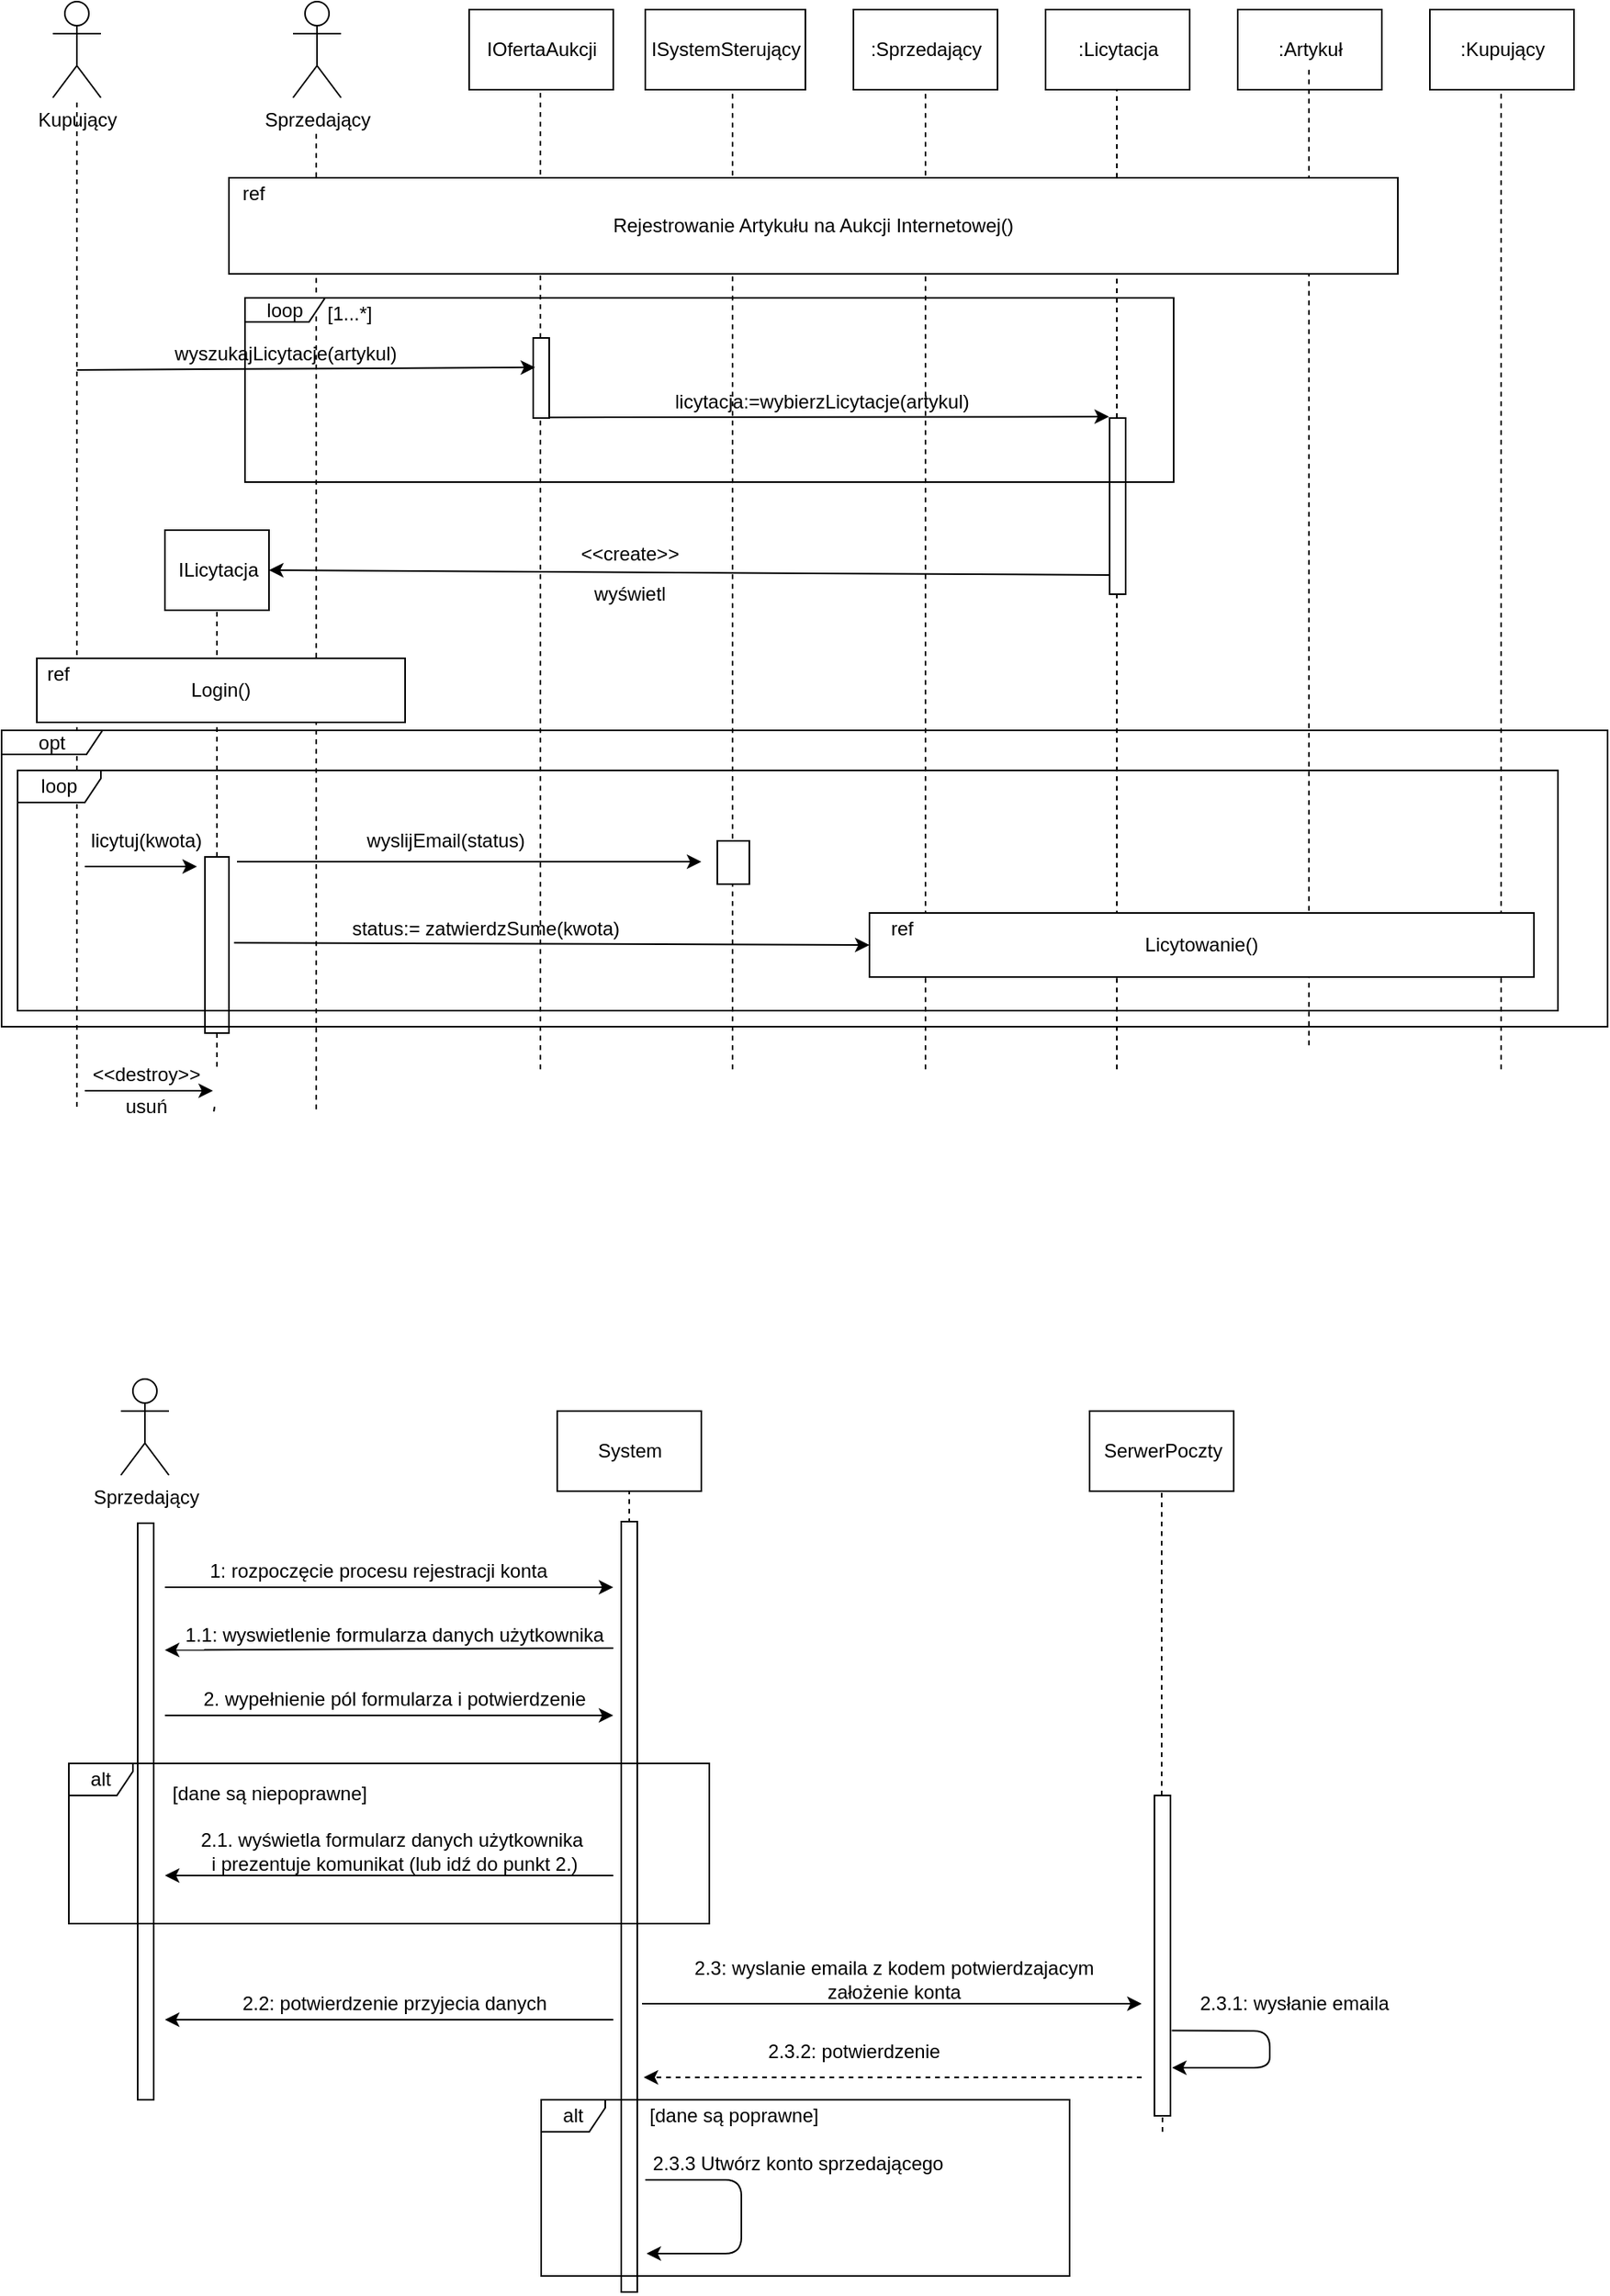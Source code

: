 <mxfile version="12.3.5" type="github" pages="1">
  <diagram id="4SWU4eUbrJS28rjVWbkO" name="Page-1">
    <mxGraphModel dx="1024" dy="526" grid="1" gridSize="10" guides="1" tooltips="1" connect="1" arrows="1" fold="1" page="1" pageScale="1" pageWidth="827" pageHeight="1169" math="0" shadow="0">
      <root>
        <mxCell id="0"/>
        <mxCell id="1" parent="0"/>
        <mxCell id="aX9fKnEM7WXx84HFnky1-1" value="Kupujący" style="shape=umlActor;verticalLabelPosition=bottom;labelBackgroundColor=#ffffff;verticalAlign=top;html=1;outlineConnect=0;" vertex="1" parent="1">
          <mxGeometry x="60" y="60" width="30" height="60" as="geometry"/>
        </mxCell>
        <mxCell id="aX9fKnEM7WXx84HFnky1-9" value="" style="endArrow=none;dashed=1;html=1;" edge="1" parent="1" target="aX9fKnEM7WXx84HFnky1-1">
          <mxGeometry width="50" height="50" relative="1" as="geometry">
            <mxPoint x="75" y="750" as="sourcePoint"/>
            <mxPoint x="100" y="160" as="targetPoint"/>
          </mxGeometry>
        </mxCell>
        <mxCell id="aX9fKnEM7WXx84HFnky1-10" value="Sprzedający" style="shape=umlActor;verticalLabelPosition=bottom;labelBackgroundColor=#ffffff;verticalAlign=top;html=1;outlineConnect=0;" vertex="1" parent="1">
          <mxGeometry x="210" y="60" width="30" height="60" as="geometry"/>
        </mxCell>
        <mxCell id="aX9fKnEM7WXx84HFnky1-14" value="" style="endArrow=none;dashed=1;html=1;" edge="1" parent="1">
          <mxGeometry width="50" height="50" relative="1" as="geometry">
            <mxPoint x="224.5" y="751.6" as="sourcePoint"/>
            <mxPoint x="224.5" y="140" as="targetPoint"/>
          </mxGeometry>
        </mxCell>
        <mxCell id="aX9fKnEM7WXx84HFnky1-17" value="IOfertaAukcji" style="html=1;" vertex="1" parent="1">
          <mxGeometry x="320" y="65" width="90" height="50" as="geometry"/>
        </mxCell>
        <mxCell id="aX9fKnEM7WXx84HFnky1-18" value="ISystemSterujący" style="html=1;" vertex="1" parent="1">
          <mxGeometry x="430" y="65" width="100" height="50" as="geometry"/>
        </mxCell>
        <mxCell id="aX9fKnEM7WXx84HFnky1-20" value=":Sprzedający" style="html=1;" vertex="1" parent="1">
          <mxGeometry x="560" y="65" width="90" height="50" as="geometry"/>
        </mxCell>
        <mxCell id="aX9fKnEM7WXx84HFnky1-22" value=":Licytacja" style="html=1;" vertex="1" parent="1">
          <mxGeometry x="680" y="65" width="90" height="50" as="geometry"/>
        </mxCell>
        <mxCell id="aX9fKnEM7WXx84HFnky1-24" value=":Artykuł" style="html=1;" vertex="1" parent="1">
          <mxGeometry x="800" y="65" width="90" height="50" as="geometry"/>
        </mxCell>
        <mxCell id="aX9fKnEM7WXx84HFnky1-26" value=":Kupujący" style="html=1;" vertex="1" parent="1">
          <mxGeometry x="920" y="65" width="90" height="50" as="geometry"/>
        </mxCell>
        <mxCell id="aX9fKnEM7WXx84HFnky1-28" value="" style="endArrow=none;dashed=1;html=1;" edge="1" parent="1" source="aX9fKnEM7WXx84HFnky1-35">
          <mxGeometry width="50" height="50" relative="1" as="geometry">
            <mxPoint x="364.5" y="726.6" as="sourcePoint"/>
            <mxPoint x="364.5" y="115" as="targetPoint"/>
          </mxGeometry>
        </mxCell>
        <mxCell id="aX9fKnEM7WXx84HFnky1-29" value="" style="endArrow=none;dashed=1;html=1;" edge="1" parent="1">
          <mxGeometry width="50" height="50" relative="1" as="geometry">
            <mxPoint x="484.5" y="726.6" as="sourcePoint"/>
            <mxPoint x="484.5" y="115" as="targetPoint"/>
          </mxGeometry>
        </mxCell>
        <mxCell id="aX9fKnEM7WXx84HFnky1-30" value="" style="endArrow=none;dashed=1;html=1;" edge="1" parent="1">
          <mxGeometry width="50" height="50" relative="1" as="geometry">
            <mxPoint x="605" y="726.6" as="sourcePoint"/>
            <mxPoint x="605" y="115" as="targetPoint"/>
          </mxGeometry>
        </mxCell>
        <mxCell id="aX9fKnEM7WXx84HFnky1-31" value="" style="endArrow=none;dashed=1;html=1;" edge="1" parent="1" source="aX9fKnEM7WXx84HFnky1-48">
          <mxGeometry width="50" height="50" relative="1" as="geometry">
            <mxPoint x="724.5" y="726.6" as="sourcePoint"/>
            <mxPoint x="724.5" y="115" as="targetPoint"/>
          </mxGeometry>
        </mxCell>
        <mxCell id="aX9fKnEM7WXx84HFnky1-32" value="" style="endArrow=none;dashed=1;html=1;" edge="1" parent="1">
          <mxGeometry width="50" height="50" relative="1" as="geometry">
            <mxPoint x="844.5" y="711.6" as="sourcePoint"/>
            <mxPoint x="844.5" y="100" as="targetPoint"/>
          </mxGeometry>
        </mxCell>
        <mxCell id="aX9fKnEM7WXx84HFnky1-33" value="" style="endArrow=none;dashed=1;html=1;" edge="1" parent="1">
          <mxGeometry width="50" height="50" relative="1" as="geometry">
            <mxPoint x="964.5" y="726.6" as="sourcePoint"/>
            <mxPoint x="964.5" y="115" as="targetPoint"/>
          </mxGeometry>
        </mxCell>
        <mxCell id="aX9fKnEM7WXx84HFnky1-40" value="Rejestrowanie Artykułu na Aukcji Internetowej()" style="rounded=0;whiteSpace=wrap;html=1;fillColor=#ffffff;" vertex="1" parent="1">
          <mxGeometry x="170" y="170" width="730" height="60" as="geometry"/>
        </mxCell>
        <mxCell id="aX9fKnEM7WXx84HFnky1-51" value="" style="rounded=0;orthogonalLoop=1;jettySize=auto;html=1;entryX=-0.04;entryY=-0.008;entryDx=0;entryDy=0;entryPerimeter=0;exitX=1;exitY=0.992;exitDx=0;exitDy=0;exitPerimeter=0;" edge="1" parent="1" source="aX9fKnEM7WXx84HFnky1-35" target="aX9fKnEM7WXx84HFnky1-48">
          <mxGeometry relative="1" as="geometry">
            <mxPoint x="380" y="320" as="sourcePoint"/>
            <mxPoint x="450" y="295" as="targetPoint"/>
          </mxGeometry>
        </mxCell>
        <mxCell id="aX9fKnEM7WXx84HFnky1-35" value="" style="html=1;points=[];perimeter=orthogonalPerimeter;fillColor=#ffffff;" vertex="1" parent="1">
          <mxGeometry x="360" y="270" width="10" height="50" as="geometry"/>
        </mxCell>
        <mxCell id="aX9fKnEM7WXx84HFnky1-41" value="" style="endArrow=none;dashed=1;html=1;" edge="1" parent="1" target="aX9fKnEM7WXx84HFnky1-35">
          <mxGeometry width="50" height="50" relative="1" as="geometry">
            <mxPoint x="364.5" y="726.6" as="sourcePoint"/>
            <mxPoint x="364.5" y="115" as="targetPoint"/>
          </mxGeometry>
        </mxCell>
        <mxCell id="aX9fKnEM7WXx84HFnky1-42" value="" style="endArrow=classic;html=1;entryX=0.12;entryY=0.368;entryDx=0;entryDy=0;entryPerimeter=0;" edge="1" parent="1" target="aX9fKnEM7WXx84HFnky1-35">
          <mxGeometry width="50" height="50" relative="1" as="geometry">
            <mxPoint x="75" y="290" as="sourcePoint"/>
            <mxPoint x="155" y="290" as="targetPoint"/>
          </mxGeometry>
        </mxCell>
        <mxCell id="aX9fKnEM7WXx84HFnky1-45" value="wyszukajLicytacje(artykul)" style="text;html=1;align=center;verticalAlign=middle;resizable=0;points=[];;autosize=1;" vertex="1" parent="1">
          <mxGeometry x="130" y="270" width="150" height="20" as="geometry"/>
        </mxCell>
        <mxCell id="aX9fKnEM7WXx84HFnky1-48" value="" style="html=1;points=[];perimeter=orthogonalPerimeter;fillColor=#ffffff;" vertex="1" parent="1">
          <mxGeometry x="720" y="320" width="10" height="110" as="geometry"/>
        </mxCell>
        <mxCell id="aX9fKnEM7WXx84HFnky1-49" value="" style="endArrow=none;dashed=1;html=1;" edge="1" parent="1" target="aX9fKnEM7WXx84HFnky1-48">
          <mxGeometry width="50" height="50" relative="1" as="geometry">
            <mxPoint x="724.5" y="726.6" as="sourcePoint"/>
            <mxPoint x="724.5" y="115" as="targetPoint"/>
          </mxGeometry>
        </mxCell>
        <mxCell id="aX9fKnEM7WXx84HFnky1-52" value="licytacja:=wybierzLicytacje(artykul)" style="text;html=1;align=center;verticalAlign=middle;resizable=0;points=[];;autosize=1;" vertex="1" parent="1">
          <mxGeometry x="440" y="300" width="200" height="20" as="geometry"/>
        </mxCell>
        <mxCell id="aX9fKnEM7WXx84HFnky1-53" value="loop" style="shape=umlFrame;whiteSpace=wrap;html=1;fillColor=#ffffff;width=50;height=15;" vertex="1" parent="1">
          <mxGeometry x="180" y="245" width="580" height="115" as="geometry"/>
        </mxCell>
        <mxCell id="aX9fKnEM7WXx84HFnky1-54" value="[1...*]" style="text;html=1;align=center;verticalAlign=middle;resizable=0;points=[];;autosize=1;" vertex="1" parent="1">
          <mxGeometry x="225" y="245" width="40" height="20" as="geometry"/>
        </mxCell>
        <mxCell id="aX9fKnEM7WXx84HFnky1-55" value="ref" style="text;html=1;align=center;verticalAlign=middle;resizable=0;points=[];;autosize=1;" vertex="1" parent="1">
          <mxGeometry x="170" y="170" width="30" height="20" as="geometry"/>
        </mxCell>
        <mxCell id="aX9fKnEM7WXx84HFnky1-56" value="ILicytacja" style="html=1;" vertex="1" parent="1">
          <mxGeometry x="130" y="390" width="65" height="50" as="geometry"/>
        </mxCell>
        <mxCell id="aX9fKnEM7WXx84HFnky1-60" value="" style="endArrow=classic;html=1;entryX=1;entryY=0.5;entryDx=0;entryDy=0;exitX=-0.04;exitY=0.891;exitDx=0;exitDy=0;exitPerimeter=0;" edge="1" parent="1" source="aX9fKnEM7WXx84HFnky1-48" target="aX9fKnEM7WXx84HFnky1-56">
          <mxGeometry width="50" height="50" relative="1" as="geometry">
            <mxPoint x="390" y="460" as="sourcePoint"/>
            <mxPoint x="440" y="410" as="targetPoint"/>
          </mxGeometry>
        </mxCell>
        <mxCell id="aX9fKnEM7WXx84HFnky1-61" value="&amp;lt;&amp;lt;create&amp;gt;&amp;gt;" style="text;html=1;align=center;verticalAlign=middle;resizable=0;points=[];;autosize=1;" vertex="1" parent="1">
          <mxGeometry x="380" y="395" width="80" height="20" as="geometry"/>
        </mxCell>
        <mxCell id="aX9fKnEM7WXx84HFnky1-63" value="wyświetl" style="text;html=1;align=center;verticalAlign=middle;resizable=0;points=[];;autosize=1;" vertex="1" parent="1">
          <mxGeometry x="390" y="420" width="60" height="20" as="geometry"/>
        </mxCell>
        <mxCell id="aX9fKnEM7WXx84HFnky1-69" value="" style="endArrow=none;dashed=1;html=1;" edge="1" parent="1" source="aX9fKnEM7WXx84HFnky1-74" target="aX9fKnEM7WXx84HFnky1-56">
          <mxGeometry width="50" height="50" relative="1" as="geometry">
            <mxPoint x="161" y="1052" as="sourcePoint"/>
            <mxPoint x="137" y="440" as="targetPoint"/>
          </mxGeometry>
        </mxCell>
        <mxCell id="aX9fKnEM7WXx84HFnky1-70" value="" style="endArrow=classic;html=1;" edge="1" parent="1">
          <mxGeometry width="50" height="50" relative="1" as="geometry">
            <mxPoint x="80" y="600" as="sourcePoint"/>
            <mxPoint x="150" y="600" as="targetPoint"/>
          </mxGeometry>
        </mxCell>
        <mxCell id="aX9fKnEM7WXx84HFnky1-71" value="licytuj(kwota)" style="text;html=1;align=center;verticalAlign=middle;resizable=0;points=[];;autosize=1;" vertex="1" parent="1">
          <mxGeometry x="72.5" y="574" width="90" height="20" as="geometry"/>
        </mxCell>
        <mxCell id="aX9fKnEM7WXx84HFnky1-74" value="" style="html=1;points=[];perimeter=orthogonalPerimeter;fillColor=#ffffff;" vertex="1" parent="1">
          <mxGeometry x="155" y="594" width="15" height="110" as="geometry"/>
        </mxCell>
        <mxCell id="aX9fKnEM7WXx84HFnky1-75" value="" style="endArrow=none;dashed=1;html=1;" edge="1" parent="1" source="aX9fKnEM7WXx84HFnky1-84" target="aX9fKnEM7WXx84HFnky1-74">
          <mxGeometry width="50" height="50" relative="1" as="geometry">
            <mxPoint x="161" y="750" as="sourcePoint"/>
            <mxPoint x="162.441" y="440" as="targetPoint"/>
          </mxGeometry>
        </mxCell>
        <mxCell id="aX9fKnEM7WXx84HFnky1-76" value="" style="endArrow=classic;html=1;" edge="1" parent="1">
          <mxGeometry width="50" height="50" relative="1" as="geometry">
            <mxPoint x="80" y="740" as="sourcePoint"/>
            <mxPoint x="160" y="740" as="targetPoint"/>
          </mxGeometry>
        </mxCell>
        <mxCell id="aX9fKnEM7WXx84HFnky1-77" value="&amp;lt;&amp;lt;destroy&amp;gt;&amp;gt;" style="text;html=1;align=center;verticalAlign=middle;resizable=0;points=[];;autosize=1;" vertex="1" parent="1">
          <mxGeometry x="77.5" y="720" width="80" height="20" as="geometry"/>
        </mxCell>
        <mxCell id="aX9fKnEM7WXx84HFnky1-78" value="usuń" style="text;html=1;align=center;verticalAlign=middle;resizable=0;points=[];;autosize=1;" vertex="1" parent="1">
          <mxGeometry x="97.5" y="740" width="40" height="20" as="geometry"/>
        </mxCell>
        <mxCell id="aX9fKnEM7WXx84HFnky1-80" value="Licytowanie()" style="rounded=0;whiteSpace=wrap;html=1;fillColor=#ffffff;" vertex="1" parent="1">
          <mxGeometry x="570" y="629" width="415" height="40" as="geometry"/>
        </mxCell>
        <mxCell id="aX9fKnEM7WXx84HFnky1-81" value="" style="endArrow=classic;html=1;entryX=0;entryY=0.5;entryDx=0;entryDy=0;exitX=1.213;exitY=0.487;exitDx=0;exitDy=0;exitPerimeter=0;" edge="1" parent="1" source="aX9fKnEM7WXx84HFnky1-74" target="aX9fKnEM7WXx84HFnky1-80">
          <mxGeometry width="50" height="50" relative="1" as="geometry">
            <mxPoint x="255" y="694" as="sourcePoint"/>
            <mxPoint x="305" y="644" as="targetPoint"/>
          </mxGeometry>
        </mxCell>
        <mxCell id="aX9fKnEM7WXx84HFnky1-82" value="status:= zatwierdzSume(kwota)" style="text;html=1;align=center;verticalAlign=middle;resizable=0;points=[];;autosize=1;" vertex="1" parent="1">
          <mxGeometry x="240" y="629" width="180" height="20" as="geometry"/>
        </mxCell>
        <mxCell id="aX9fKnEM7WXx84HFnky1-84" value="" style="shape=image;html=1;verticalAlign=top;verticalLabelPosition=bottom;labelBackgroundColor=#ffffff;imageAspect=0;aspect=fixed;image=https://cdn4.iconfinder.com/data/icons/feather/24/x-128.png;fillColor=#ffffff;" vertex="1" parent="1">
          <mxGeometry x="147.5" y="725" width="30" height="30" as="geometry"/>
        </mxCell>
        <mxCell id="aX9fKnEM7WXx84HFnky1-85" value="" style="endArrow=none;dashed=1;html=1;" edge="1" parent="1" target="aX9fKnEM7WXx84HFnky1-84">
          <mxGeometry width="50" height="50" relative="1" as="geometry">
            <mxPoint x="161" y="750" as="sourcePoint"/>
            <mxPoint x="161" y="704" as="targetPoint"/>
          </mxGeometry>
        </mxCell>
        <mxCell id="aX9fKnEM7WXx84HFnky1-86" value="loop" style="shape=umlFrame;whiteSpace=wrap;html=1;fillColor=#ffffff;width=52;height=20;" vertex="1" parent="1">
          <mxGeometry x="38" y="540" width="962" height="150" as="geometry"/>
        </mxCell>
        <mxCell id="aX9fKnEM7WXx84HFnky1-87" value="ref" style="text;html=1;align=center;verticalAlign=middle;resizable=0;points=[];;autosize=1;" vertex="1" parent="1">
          <mxGeometry x="575" y="629" width="30" height="20" as="geometry"/>
        </mxCell>
        <mxCell id="aX9fKnEM7WXx84HFnky1-88" value="opt" style="shape=umlFrame;whiteSpace=wrap;html=1;fillColor=#ffffff;width=63;height=15;" vertex="1" parent="1">
          <mxGeometry x="28" y="515" width="1003" height="185" as="geometry"/>
        </mxCell>
        <mxCell id="aX9fKnEM7WXx84HFnky1-89" value="Sprzedający" style="shape=umlActor;verticalLabelPosition=bottom;labelBackgroundColor=#ffffff;verticalAlign=top;html=1;fillColor=#ffffff;" vertex="1" parent="1">
          <mxGeometry x="102.5" y="920" width="30" height="60" as="geometry"/>
        </mxCell>
        <mxCell id="aX9fKnEM7WXx84HFnky1-97" value="" style="html=1;points=[];perimeter=orthogonalPerimeter;fillColor=#ffffff;" vertex="1" parent="1">
          <mxGeometry x="113" y="1010" width="10" height="360" as="geometry"/>
        </mxCell>
        <mxCell id="aX9fKnEM7WXx84HFnky1-98" value="System" style="html=1;" vertex="1" parent="1">
          <mxGeometry x="375" y="940" width="90" height="50" as="geometry"/>
        </mxCell>
        <mxCell id="aX9fKnEM7WXx84HFnky1-99" value="SerwerPoczty" style="html=1;" vertex="1" parent="1">
          <mxGeometry x="707.5" y="940" width="90" height="50" as="geometry"/>
        </mxCell>
        <mxCell id="aX9fKnEM7WXx84HFnky1-100" value="" style="endArrow=none;dashed=1;html=1;entryX=0.5;entryY=1;entryDx=0;entryDy=0;" edge="1" parent="1" target="aX9fKnEM7WXx84HFnky1-98">
          <mxGeometry width="50" height="50" relative="1" as="geometry">
            <mxPoint x="420" y="1490" as="sourcePoint"/>
            <mxPoint x="305" y="1110" as="targetPoint"/>
          </mxGeometry>
        </mxCell>
        <mxCell id="aX9fKnEM7WXx84HFnky1-101" value="" style="endArrow=classic;html=1;" edge="1" parent="1">
          <mxGeometry width="50" height="50" relative="1" as="geometry">
            <mxPoint x="130" y="1050" as="sourcePoint"/>
            <mxPoint x="410" y="1050" as="targetPoint"/>
          </mxGeometry>
        </mxCell>
        <mxCell id="aX9fKnEM7WXx84HFnky1-102" value="1: rozpoczęcie procesu rejestracji konta" style="text;html=1;align=center;verticalAlign=middle;resizable=0;points=[];;autosize=1;" vertex="1" parent="1">
          <mxGeometry x="147.5" y="1030" width="230" height="20" as="geometry"/>
        </mxCell>
        <mxCell id="aX9fKnEM7WXx84HFnky1-103" value="" style="endArrow=classic;html=1;entryX=-0.009;entryY=0.96;entryDx=0;entryDy=0;entryPerimeter=0;" edge="1" parent="1" target="aX9fKnEM7WXx84HFnky1-105">
          <mxGeometry width="50" height="50" relative="1" as="geometry">
            <mxPoint x="410" y="1088" as="sourcePoint"/>
            <mxPoint x="80" y="1360" as="targetPoint"/>
          </mxGeometry>
        </mxCell>
        <mxCell id="aX9fKnEM7WXx84HFnky1-105" value="1.1: wyswietlenie formularza danych użytkownika" style="text;html=1;align=center;verticalAlign=middle;resizable=0;points=[];;autosize=1;" vertex="1" parent="1">
          <mxGeometry x="132.5" y="1070" width="280" height="20" as="geometry"/>
        </mxCell>
        <mxCell id="aX9fKnEM7WXx84HFnky1-107" value="" style="endArrow=classic;html=1;" edge="1" parent="1">
          <mxGeometry width="50" height="50" relative="1" as="geometry">
            <mxPoint x="130" y="1130" as="sourcePoint"/>
            <mxPoint x="410" y="1130" as="targetPoint"/>
          </mxGeometry>
        </mxCell>
        <mxCell id="aX9fKnEM7WXx84HFnky1-108" value="2. wypełnienie pól formularza i potwierdzenie" style="text;html=1;align=center;verticalAlign=middle;resizable=0;points=[];;autosize=1;" vertex="1" parent="1">
          <mxGeometry x="147.5" y="1110" width="250" height="20" as="geometry"/>
        </mxCell>
        <mxCell id="aX9fKnEM7WXx84HFnky1-109" value="" style="endArrow=classic;html=1;" edge="1" parent="1">
          <mxGeometry width="50" height="50" relative="1" as="geometry">
            <mxPoint x="410" y="1230" as="sourcePoint"/>
            <mxPoint x="130" y="1230" as="targetPoint"/>
          </mxGeometry>
        </mxCell>
        <mxCell id="aX9fKnEM7WXx84HFnky1-110" value="2.1. wyświetla formularz danych użytkownika&amp;nbsp;&lt;br&gt;i prezentuje komunikat (lub idź do punkt 2.)" style="text;html=1;align=center;verticalAlign=middle;resizable=0;points=[];;autosize=1;" vertex="1" parent="1">
          <mxGeometry x="142.5" y="1200" width="260" height="30" as="geometry"/>
        </mxCell>
        <mxCell id="aX9fKnEM7WXx84HFnky1-112" value="[dane są niepoprawne]" style="text;html=1;align=center;verticalAlign=middle;resizable=0;points=[];;autosize=1;" vertex="1" parent="1">
          <mxGeometry x="125" y="1169" width="140" height="20" as="geometry"/>
        </mxCell>
        <mxCell id="aX9fKnEM7WXx84HFnky1-114" value="2.2: potwierdzenie przyjecia danych" style="text;html=1;align=center;verticalAlign=middle;resizable=0;points=[];;autosize=1;" vertex="1" parent="1">
          <mxGeometry x="167.5" y="1300" width="210" height="20" as="geometry"/>
        </mxCell>
        <mxCell id="aX9fKnEM7WXx84HFnky1-115" value="" style="endArrow=classic;html=1;" edge="1" parent="1">
          <mxGeometry width="50" height="50" relative="1" as="geometry">
            <mxPoint x="410" y="1320" as="sourcePoint"/>
            <mxPoint x="130" y="1320" as="targetPoint"/>
          </mxGeometry>
        </mxCell>
        <mxCell id="aX9fKnEM7WXx84HFnky1-116" value="" style="html=1;points=[];perimeter=orthogonalPerimeter;fillColor=#ffffff;" vertex="1" parent="1">
          <mxGeometry x="415" y="1009" width="10" height="481" as="geometry"/>
        </mxCell>
        <mxCell id="aX9fKnEM7WXx84HFnky1-113" value="alt" style="shape=umlFrame;whiteSpace=wrap;html=1;fillColor=#ffffff;width=40;height=20;" vertex="1" parent="1">
          <mxGeometry x="70" y="1160" width="400" height="100" as="geometry"/>
        </mxCell>
        <mxCell id="aX9fKnEM7WXx84HFnky1-117" value="" style="endArrow=none;dashed=1;html=1;entryX=0.5;entryY=1;entryDx=0;entryDy=0;" edge="1" parent="1" source="aX9fKnEM7WXx84HFnky1-122" target="aX9fKnEM7WXx84HFnky1-99">
          <mxGeometry width="50" height="50" relative="1" as="geometry">
            <mxPoint x="753" y="1390" as="sourcePoint"/>
            <mxPoint x="730" y="1100" as="targetPoint"/>
          </mxGeometry>
        </mxCell>
        <mxCell id="aX9fKnEM7WXx84HFnky1-118" value="" style="endArrow=classic;html=1;" edge="1" parent="1">
          <mxGeometry width="50" height="50" relative="1" as="geometry">
            <mxPoint x="428" y="1310" as="sourcePoint"/>
            <mxPoint x="740" y="1310" as="targetPoint"/>
          </mxGeometry>
        </mxCell>
        <mxCell id="aX9fKnEM7WXx84HFnky1-119" value="2.3: wyslanie emaila z kodem potwierdzajacym&lt;br&gt;założenie konta" style="text;html=1;align=center;verticalAlign=middle;resizable=0;points=[];;autosize=1;" vertex="1" parent="1">
          <mxGeometry x="450" y="1280" width="270" height="30" as="geometry"/>
        </mxCell>
        <mxCell id="aX9fKnEM7WXx84HFnky1-120" value="" style="endArrow=classic;html=1;dashed=1;" edge="1" parent="1">
          <mxGeometry width="50" height="50" relative="1" as="geometry">
            <mxPoint x="740" y="1356" as="sourcePoint"/>
            <mxPoint x="429" y="1356" as="targetPoint"/>
          </mxGeometry>
        </mxCell>
        <mxCell id="aX9fKnEM7WXx84HFnky1-121" value="2.3.2: potwierdzenie" style="text;html=1;align=center;verticalAlign=middle;resizable=0;points=[];;autosize=1;" vertex="1" parent="1">
          <mxGeometry x="500" y="1330" width="120" height="20" as="geometry"/>
        </mxCell>
        <mxCell id="aX9fKnEM7WXx84HFnky1-122" value="" style="html=1;points=[];perimeter=orthogonalPerimeter;fillColor=#ffffff;" vertex="1" parent="1">
          <mxGeometry x="748" y="1180" width="10" height="200" as="geometry"/>
        </mxCell>
        <mxCell id="aX9fKnEM7WXx84HFnky1-123" value="" style="endArrow=none;dashed=1;html=1;entryX=0.5;entryY=1;entryDx=0;entryDy=0;" edge="1" parent="1" target="aX9fKnEM7WXx84HFnky1-122">
          <mxGeometry width="50" height="50" relative="1" as="geometry">
            <mxPoint x="753" y="1390" as="sourcePoint"/>
            <mxPoint x="752.5" y="990" as="targetPoint"/>
          </mxGeometry>
        </mxCell>
        <mxCell id="aX9fKnEM7WXx84HFnky1-124" value="" style="endArrow=classic;html=1;exitX=1.08;exitY=0.734;exitDx=0;exitDy=0;exitPerimeter=0;" edge="1" parent="1" source="aX9fKnEM7WXx84HFnky1-122">
          <mxGeometry width="50" height="50" relative="1" as="geometry">
            <mxPoint x="795" y="1325" as="sourcePoint"/>
            <mxPoint x="759" y="1350" as="targetPoint"/>
            <Array as="points">
              <mxPoint x="820" y="1327"/>
              <mxPoint x="820" y="1350"/>
            </Array>
          </mxGeometry>
        </mxCell>
        <mxCell id="aX9fKnEM7WXx84HFnky1-125" value="2.3.1: wysłanie emaila" style="text;html=1;align=center;verticalAlign=middle;resizable=0;points=[];;autosize=1;" vertex="1" parent="1">
          <mxGeometry x="770" y="1300" width="130" height="20" as="geometry"/>
        </mxCell>
        <mxCell id="aX9fKnEM7WXx84HFnky1-66" value="Login()" style="rounded=0;whiteSpace=wrap;html=1;fillColor=#ffffff;" vertex="1" parent="1">
          <mxGeometry x="50" y="470" width="230" height="40" as="geometry"/>
        </mxCell>
        <mxCell id="aX9fKnEM7WXx84HFnky1-67" value="ref" style="text;html=1;align=center;verticalAlign=middle;resizable=0;points=[];;autosize=1;" vertex="1" parent="1">
          <mxGeometry x="47.5" y="470" width="30" height="20" as="geometry"/>
        </mxCell>
        <mxCell id="aX9fKnEM7WXx84HFnky1-128" value="" style="endArrow=classic;html=1;entryX=1.58;entryY=0.95;entryDx=0;entryDy=0;entryPerimeter=0;" edge="1" parent="1" target="aX9fKnEM7WXx84HFnky1-116">
          <mxGeometry width="50" height="50" relative="1" as="geometry">
            <mxPoint x="430" y="1420" as="sourcePoint"/>
            <mxPoint x="600" y="1420" as="targetPoint"/>
            <Array as="points">
              <mxPoint x="490" y="1420"/>
              <mxPoint x="490" y="1466"/>
            </Array>
          </mxGeometry>
        </mxCell>
        <mxCell id="aX9fKnEM7WXx84HFnky1-129" value="2.3.3 Utwórz konto sprzedającego" style="text;html=1;align=center;verticalAlign=middle;resizable=0;points=[];;autosize=1;" vertex="1" parent="1">
          <mxGeometry x="425" y="1400" width="200" height="20" as="geometry"/>
        </mxCell>
        <mxCell id="aX9fKnEM7WXx84HFnky1-130" value="alt" style="shape=umlFrame;whiteSpace=wrap;html=1;fillColor=#ffffff;width=40;height=20;" vertex="1" parent="1">
          <mxGeometry x="365" y="1370" width="330" height="110" as="geometry"/>
        </mxCell>
        <mxCell id="aX9fKnEM7WXx84HFnky1-131" value="[dane są poprawne]" style="text;html=1;align=center;verticalAlign=middle;resizable=0;points=[];;autosize=1;" vertex="1" parent="1">
          <mxGeometry x="425" y="1370" width="120" height="20" as="geometry"/>
        </mxCell>
        <mxCell id="aX9fKnEM7WXx84HFnky1-132" value="" style="rounded=0;whiteSpace=wrap;html=1;fillColor=#ffffff;" vertex="1" parent="1">
          <mxGeometry x="475" y="584" width="20" height="27" as="geometry"/>
        </mxCell>
        <mxCell id="aX9fKnEM7WXx84HFnky1-134" value="" style="endArrow=classic;html=1;" edge="1" parent="1">
          <mxGeometry width="50" height="50" relative="1" as="geometry">
            <mxPoint x="175" y="597" as="sourcePoint"/>
            <mxPoint x="465" y="597" as="targetPoint"/>
          </mxGeometry>
        </mxCell>
        <mxCell id="aX9fKnEM7WXx84HFnky1-136" value="wyslijEmail(status)" style="text;html=1;align=center;verticalAlign=middle;resizable=0;points=[];;autosize=1;" vertex="1" parent="1">
          <mxGeometry x="250" y="574" width="110" height="20" as="geometry"/>
        </mxCell>
      </root>
    </mxGraphModel>
  </diagram>
</mxfile>

